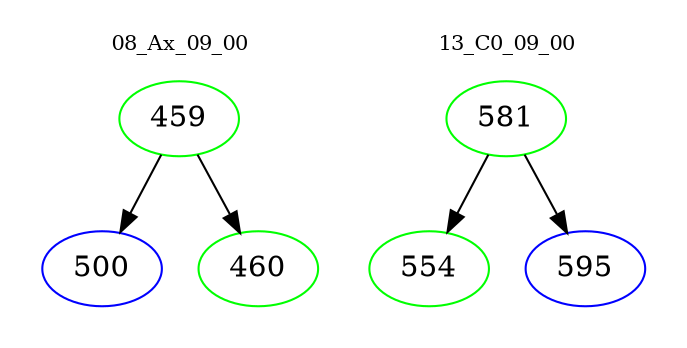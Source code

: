 digraph{
subgraph cluster_0 {
color = white
label = "08_Ax_09_00";
fontsize=10;
T0_459 [label="459", color="green"]
T0_459 -> T0_500 [color="black"]
T0_500 [label="500", color="blue"]
T0_459 -> T0_460 [color="black"]
T0_460 [label="460", color="green"]
}
subgraph cluster_1 {
color = white
label = "13_C0_09_00";
fontsize=10;
T1_581 [label="581", color="green"]
T1_581 -> T1_554 [color="black"]
T1_554 [label="554", color="green"]
T1_581 -> T1_595 [color="black"]
T1_595 [label="595", color="blue"]
}
}
